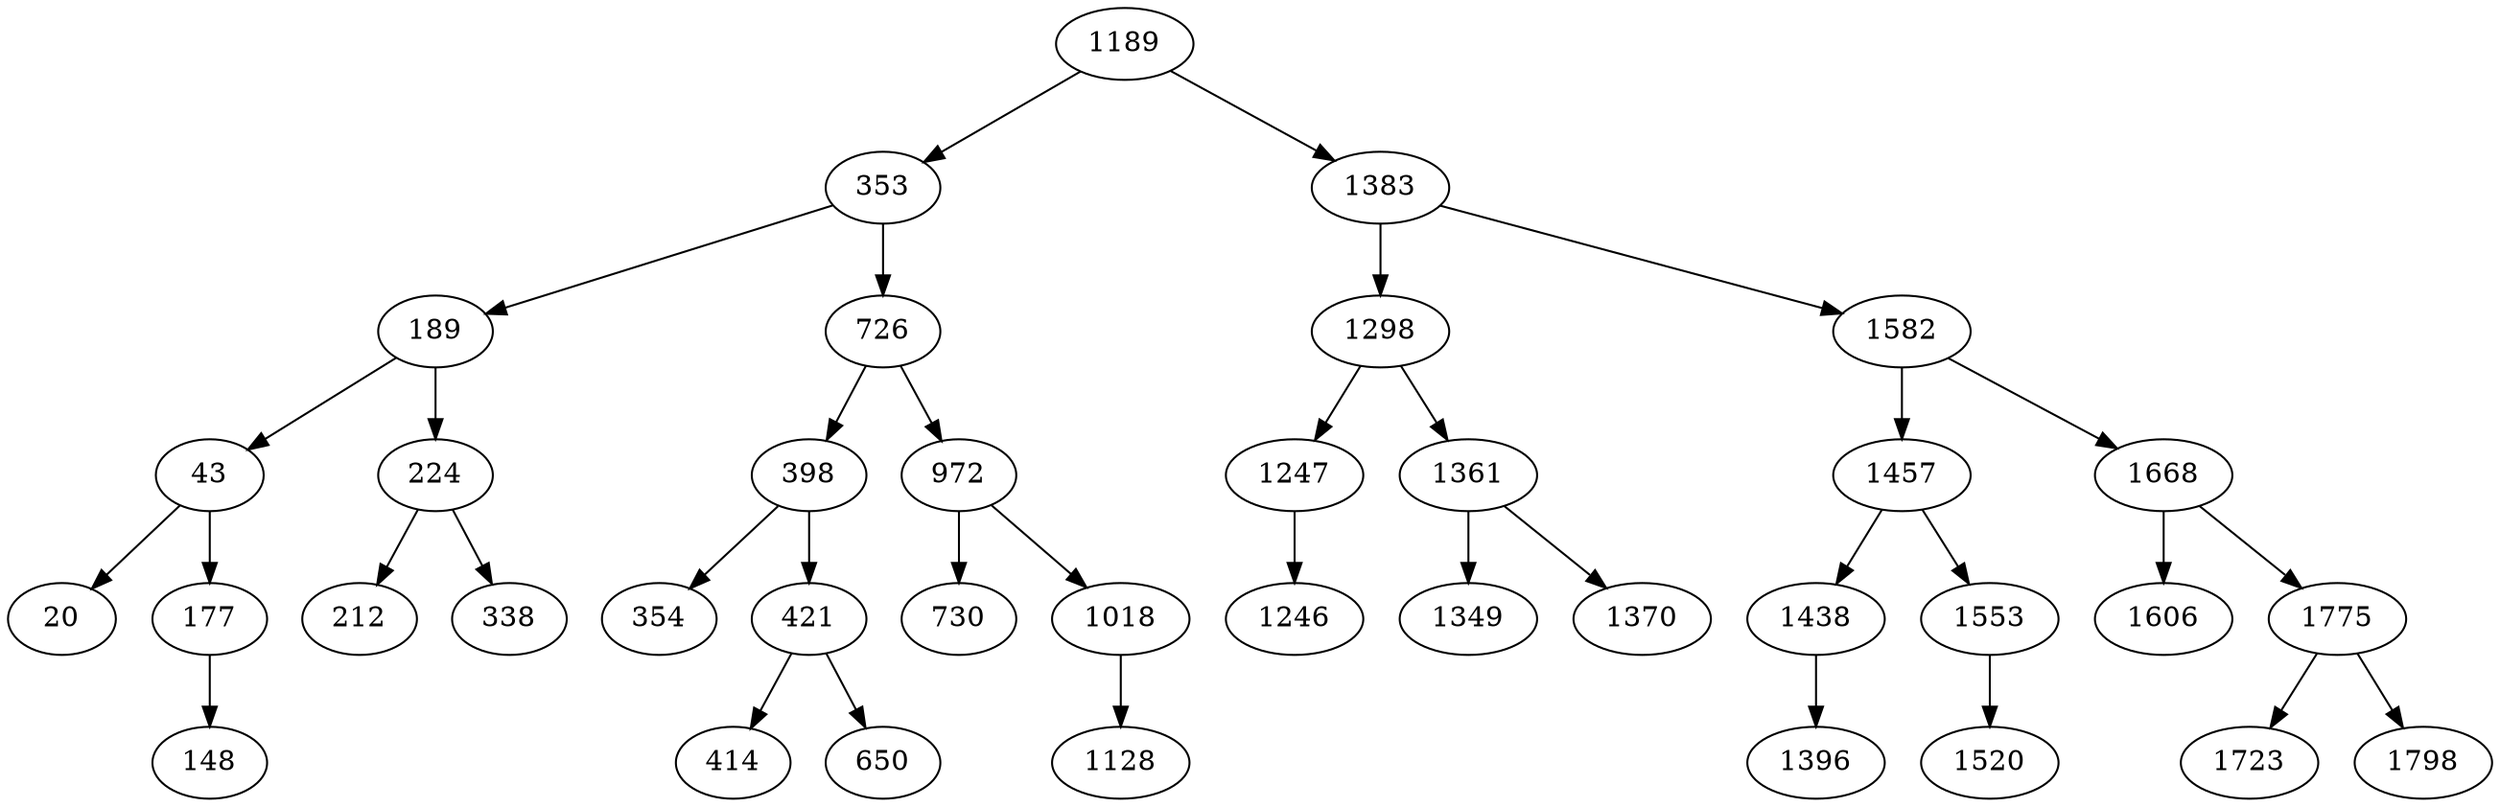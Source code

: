 digraph AVLBaum
{
1189 -> 353;
1189 -> 1383;
353 -> 189;
353 -> 726;
189 -> 43;
189 -> 224;
43 -> 20;
43 -> 177;
177 -> 148;
224 -> 212;
224 -> 338;
726 -> 398;
726 -> 972;
398 -> 354;
398 -> 421;
421 -> 414;
421 -> 650;
972 -> 730;
972 -> 1018;
1018 -> 1128;
1383 -> 1298;
1383 -> 1582;
1298 -> 1247;
1298 -> 1361;
1247 -> 1246;
1361 -> 1349;
1361 -> 1370;
1582 -> 1457;
1582 -> 1668;
1457 -> 1438;
1457 -> 1553;
1438 -> 1396;
1553 -> 1520;
1668 -> 1606;
1668 -> 1775;
1775 -> 1723;
1775 -> 1798;
}
